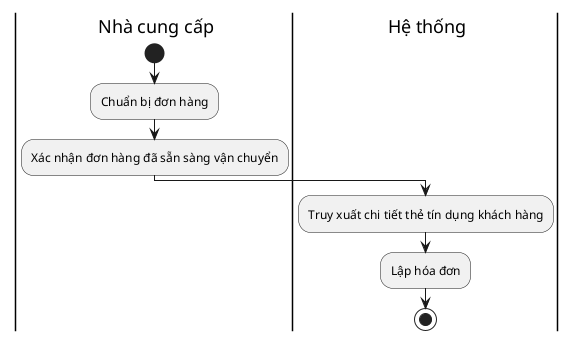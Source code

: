 @startuml
|N| Nhà cung cấp
|H| Hệ thống
|N|
start
:Chuẩn bị đơn hàng;
:Xác nhận đơn hàng đã sẵn sàng vận chuyển;
|H|
:Truy xuất chi tiết thẻ tín dụng khách hàng;
:Lập hóa đơn;
stop